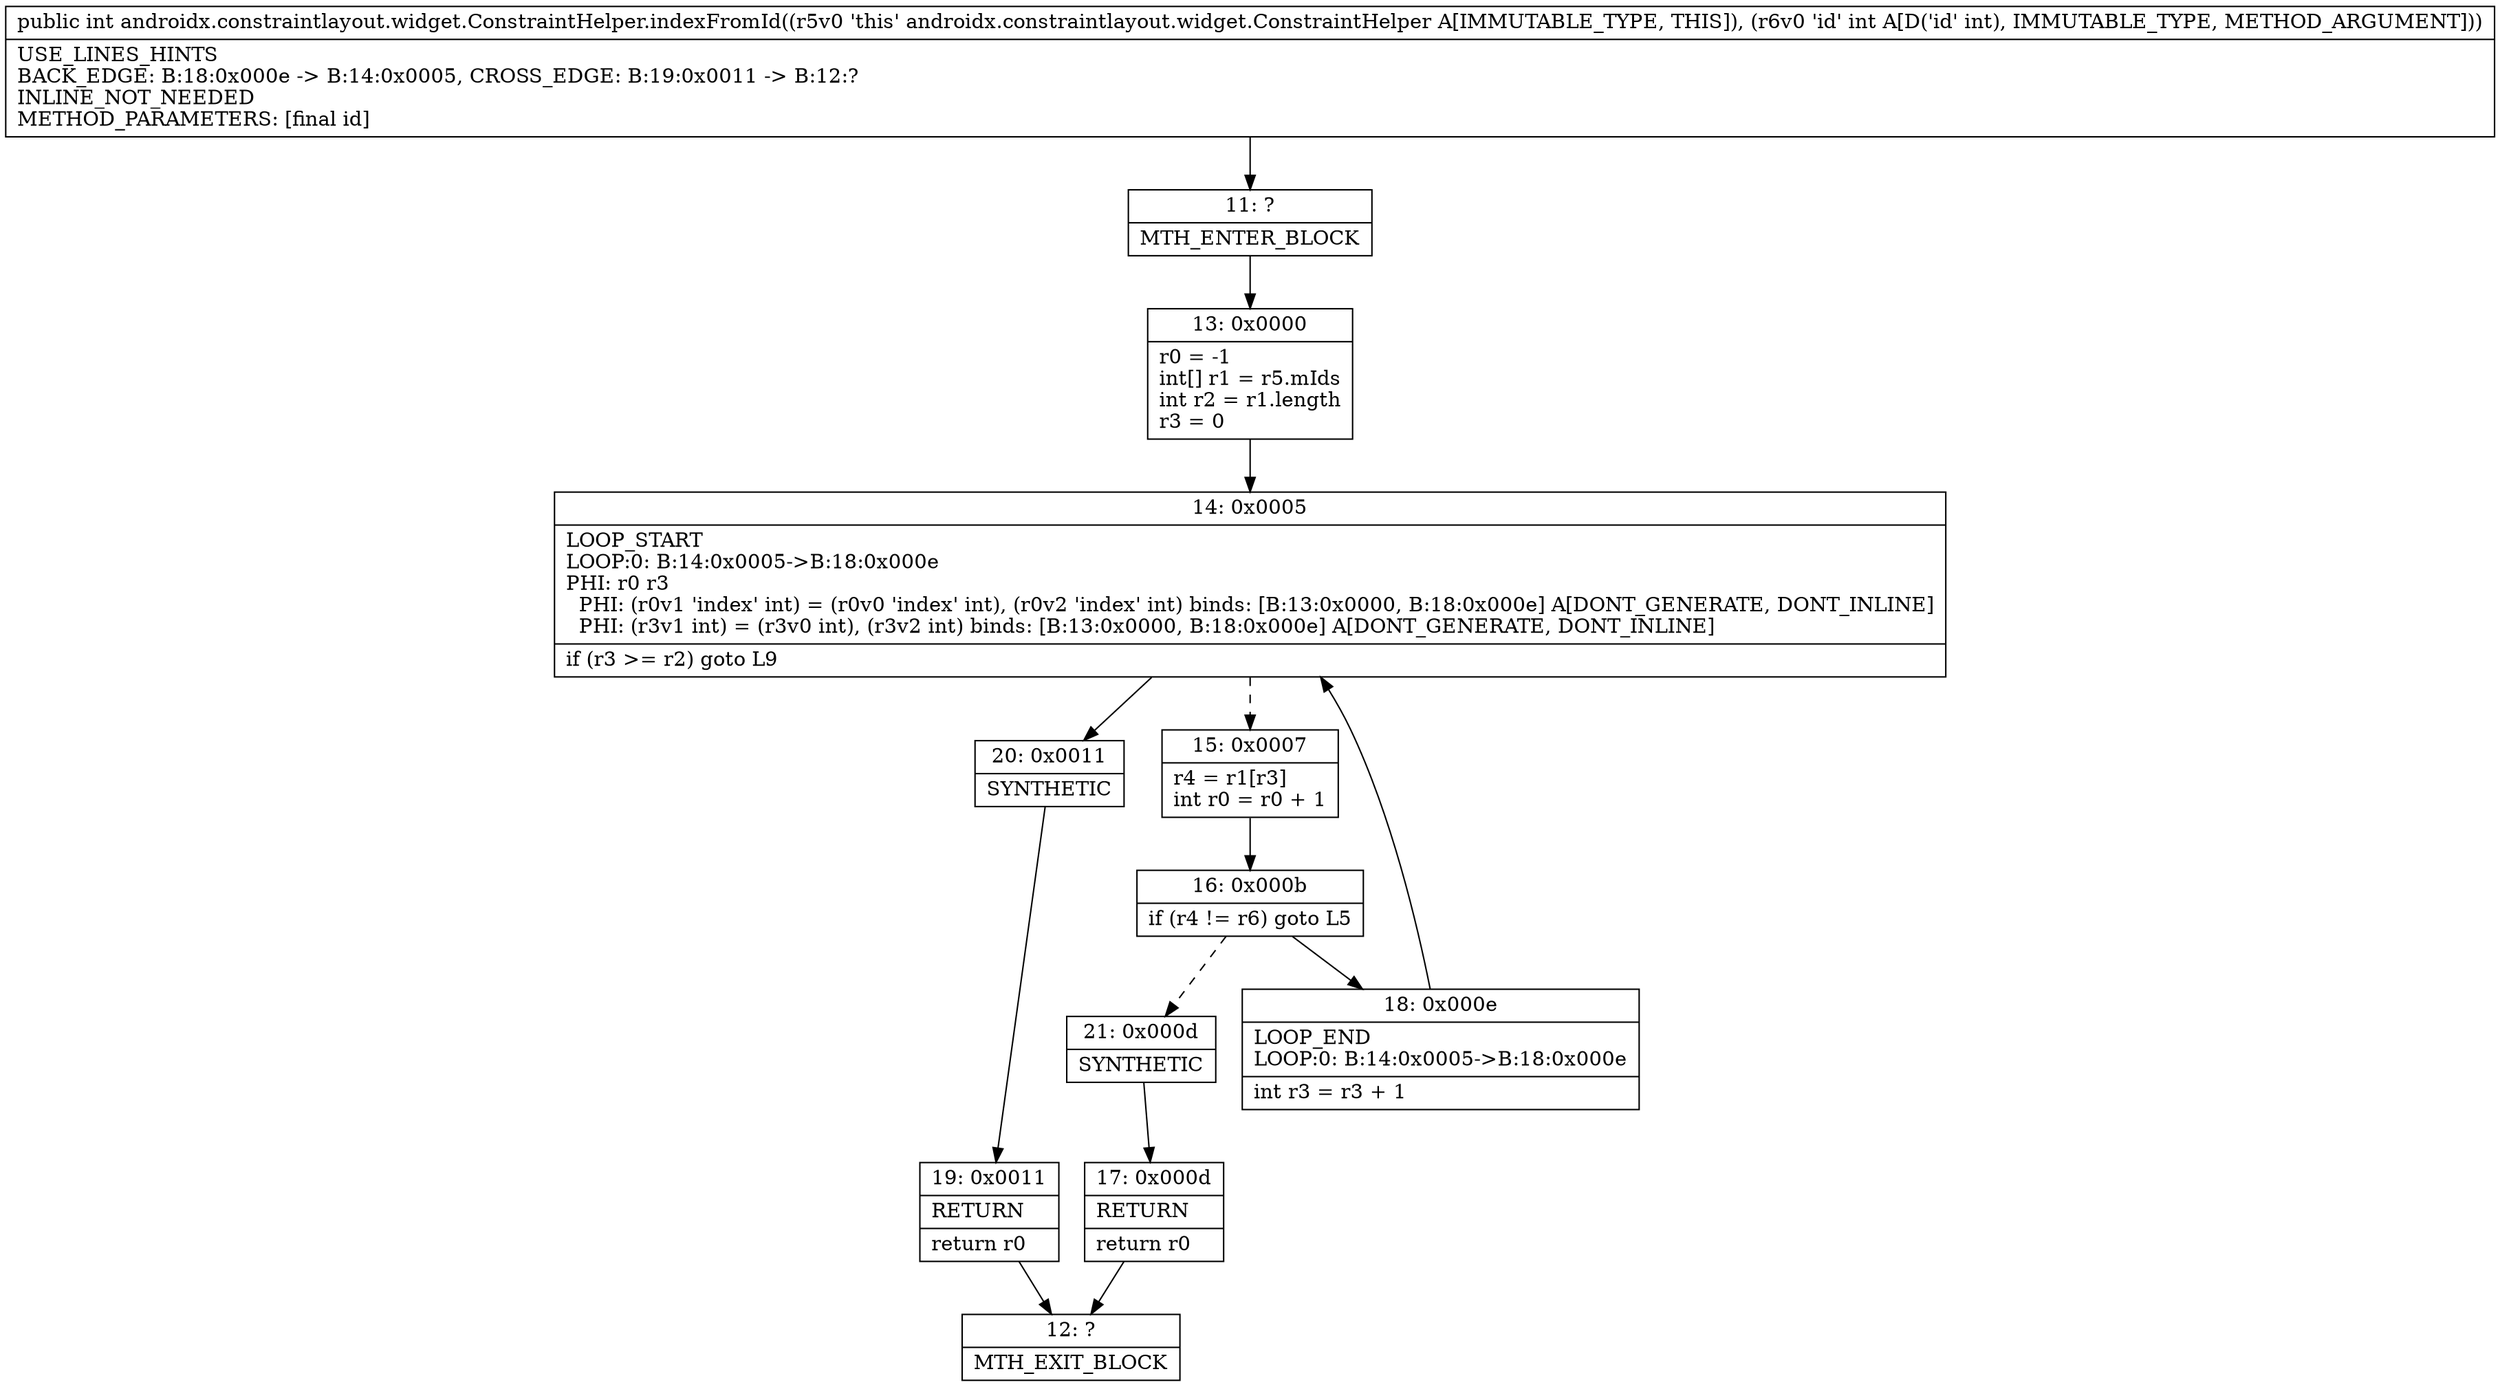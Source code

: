 digraph "CFG forandroidx.constraintlayout.widget.ConstraintHelper.indexFromId(I)I" {
Node_11 [shape=record,label="{11\:\ ?|MTH_ENTER_BLOCK\l}"];
Node_13 [shape=record,label="{13\:\ 0x0000|r0 = \-1\lint[] r1 = r5.mIds\lint r2 = r1.length\lr3 = 0\l}"];
Node_14 [shape=record,label="{14\:\ 0x0005|LOOP_START\lLOOP:0: B:14:0x0005\-\>B:18:0x000e\lPHI: r0 r3 \l  PHI: (r0v1 'index' int) = (r0v0 'index' int), (r0v2 'index' int) binds: [B:13:0x0000, B:18:0x000e] A[DONT_GENERATE, DONT_INLINE]\l  PHI: (r3v1 int) = (r3v0 int), (r3v2 int) binds: [B:13:0x0000, B:18:0x000e] A[DONT_GENERATE, DONT_INLINE]\l|if (r3 \>= r2) goto L9\l}"];
Node_15 [shape=record,label="{15\:\ 0x0007|r4 = r1[r3]\lint r0 = r0 + 1\l}"];
Node_16 [shape=record,label="{16\:\ 0x000b|if (r4 != r6) goto L5\l}"];
Node_18 [shape=record,label="{18\:\ 0x000e|LOOP_END\lLOOP:0: B:14:0x0005\-\>B:18:0x000e\l|int r3 = r3 + 1\l}"];
Node_21 [shape=record,label="{21\:\ 0x000d|SYNTHETIC\l}"];
Node_17 [shape=record,label="{17\:\ 0x000d|RETURN\l|return r0\l}"];
Node_12 [shape=record,label="{12\:\ ?|MTH_EXIT_BLOCK\l}"];
Node_20 [shape=record,label="{20\:\ 0x0011|SYNTHETIC\l}"];
Node_19 [shape=record,label="{19\:\ 0x0011|RETURN\l|return r0\l}"];
MethodNode[shape=record,label="{public int androidx.constraintlayout.widget.ConstraintHelper.indexFromId((r5v0 'this' androidx.constraintlayout.widget.ConstraintHelper A[IMMUTABLE_TYPE, THIS]), (r6v0 'id' int A[D('id' int), IMMUTABLE_TYPE, METHOD_ARGUMENT]))  | USE_LINES_HINTS\lBACK_EDGE: B:18:0x000e \-\> B:14:0x0005, CROSS_EDGE: B:19:0x0011 \-\> B:12:?\lINLINE_NOT_NEEDED\lMETHOD_PARAMETERS: [final id]\l}"];
MethodNode -> Node_11;Node_11 -> Node_13;
Node_13 -> Node_14;
Node_14 -> Node_15[style=dashed];
Node_14 -> Node_20;
Node_15 -> Node_16;
Node_16 -> Node_18;
Node_16 -> Node_21[style=dashed];
Node_18 -> Node_14;
Node_21 -> Node_17;
Node_17 -> Node_12;
Node_20 -> Node_19;
Node_19 -> Node_12;
}

